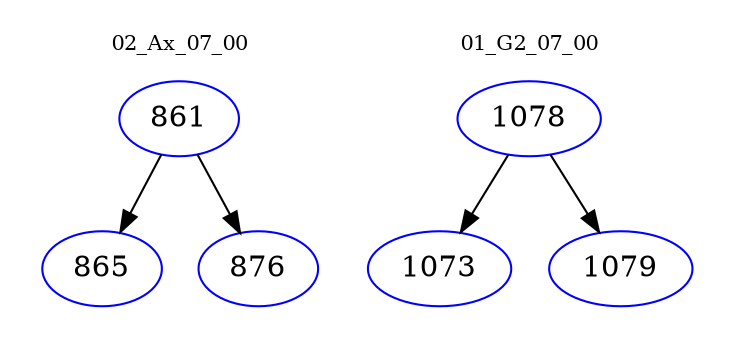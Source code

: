 digraph{
subgraph cluster_0 {
color = white
label = "02_Ax_07_00";
fontsize=10;
T0_861 [label="861", color="blue"]
T0_861 -> T0_865 [color="black"]
T0_865 [label="865", color="blue"]
T0_861 -> T0_876 [color="black"]
T0_876 [label="876", color="blue"]
}
subgraph cluster_1 {
color = white
label = "01_G2_07_00";
fontsize=10;
T1_1078 [label="1078", color="blue"]
T1_1078 -> T1_1073 [color="black"]
T1_1073 [label="1073", color="blue"]
T1_1078 -> T1_1079 [color="black"]
T1_1079 [label="1079", color="blue"]
}
}
